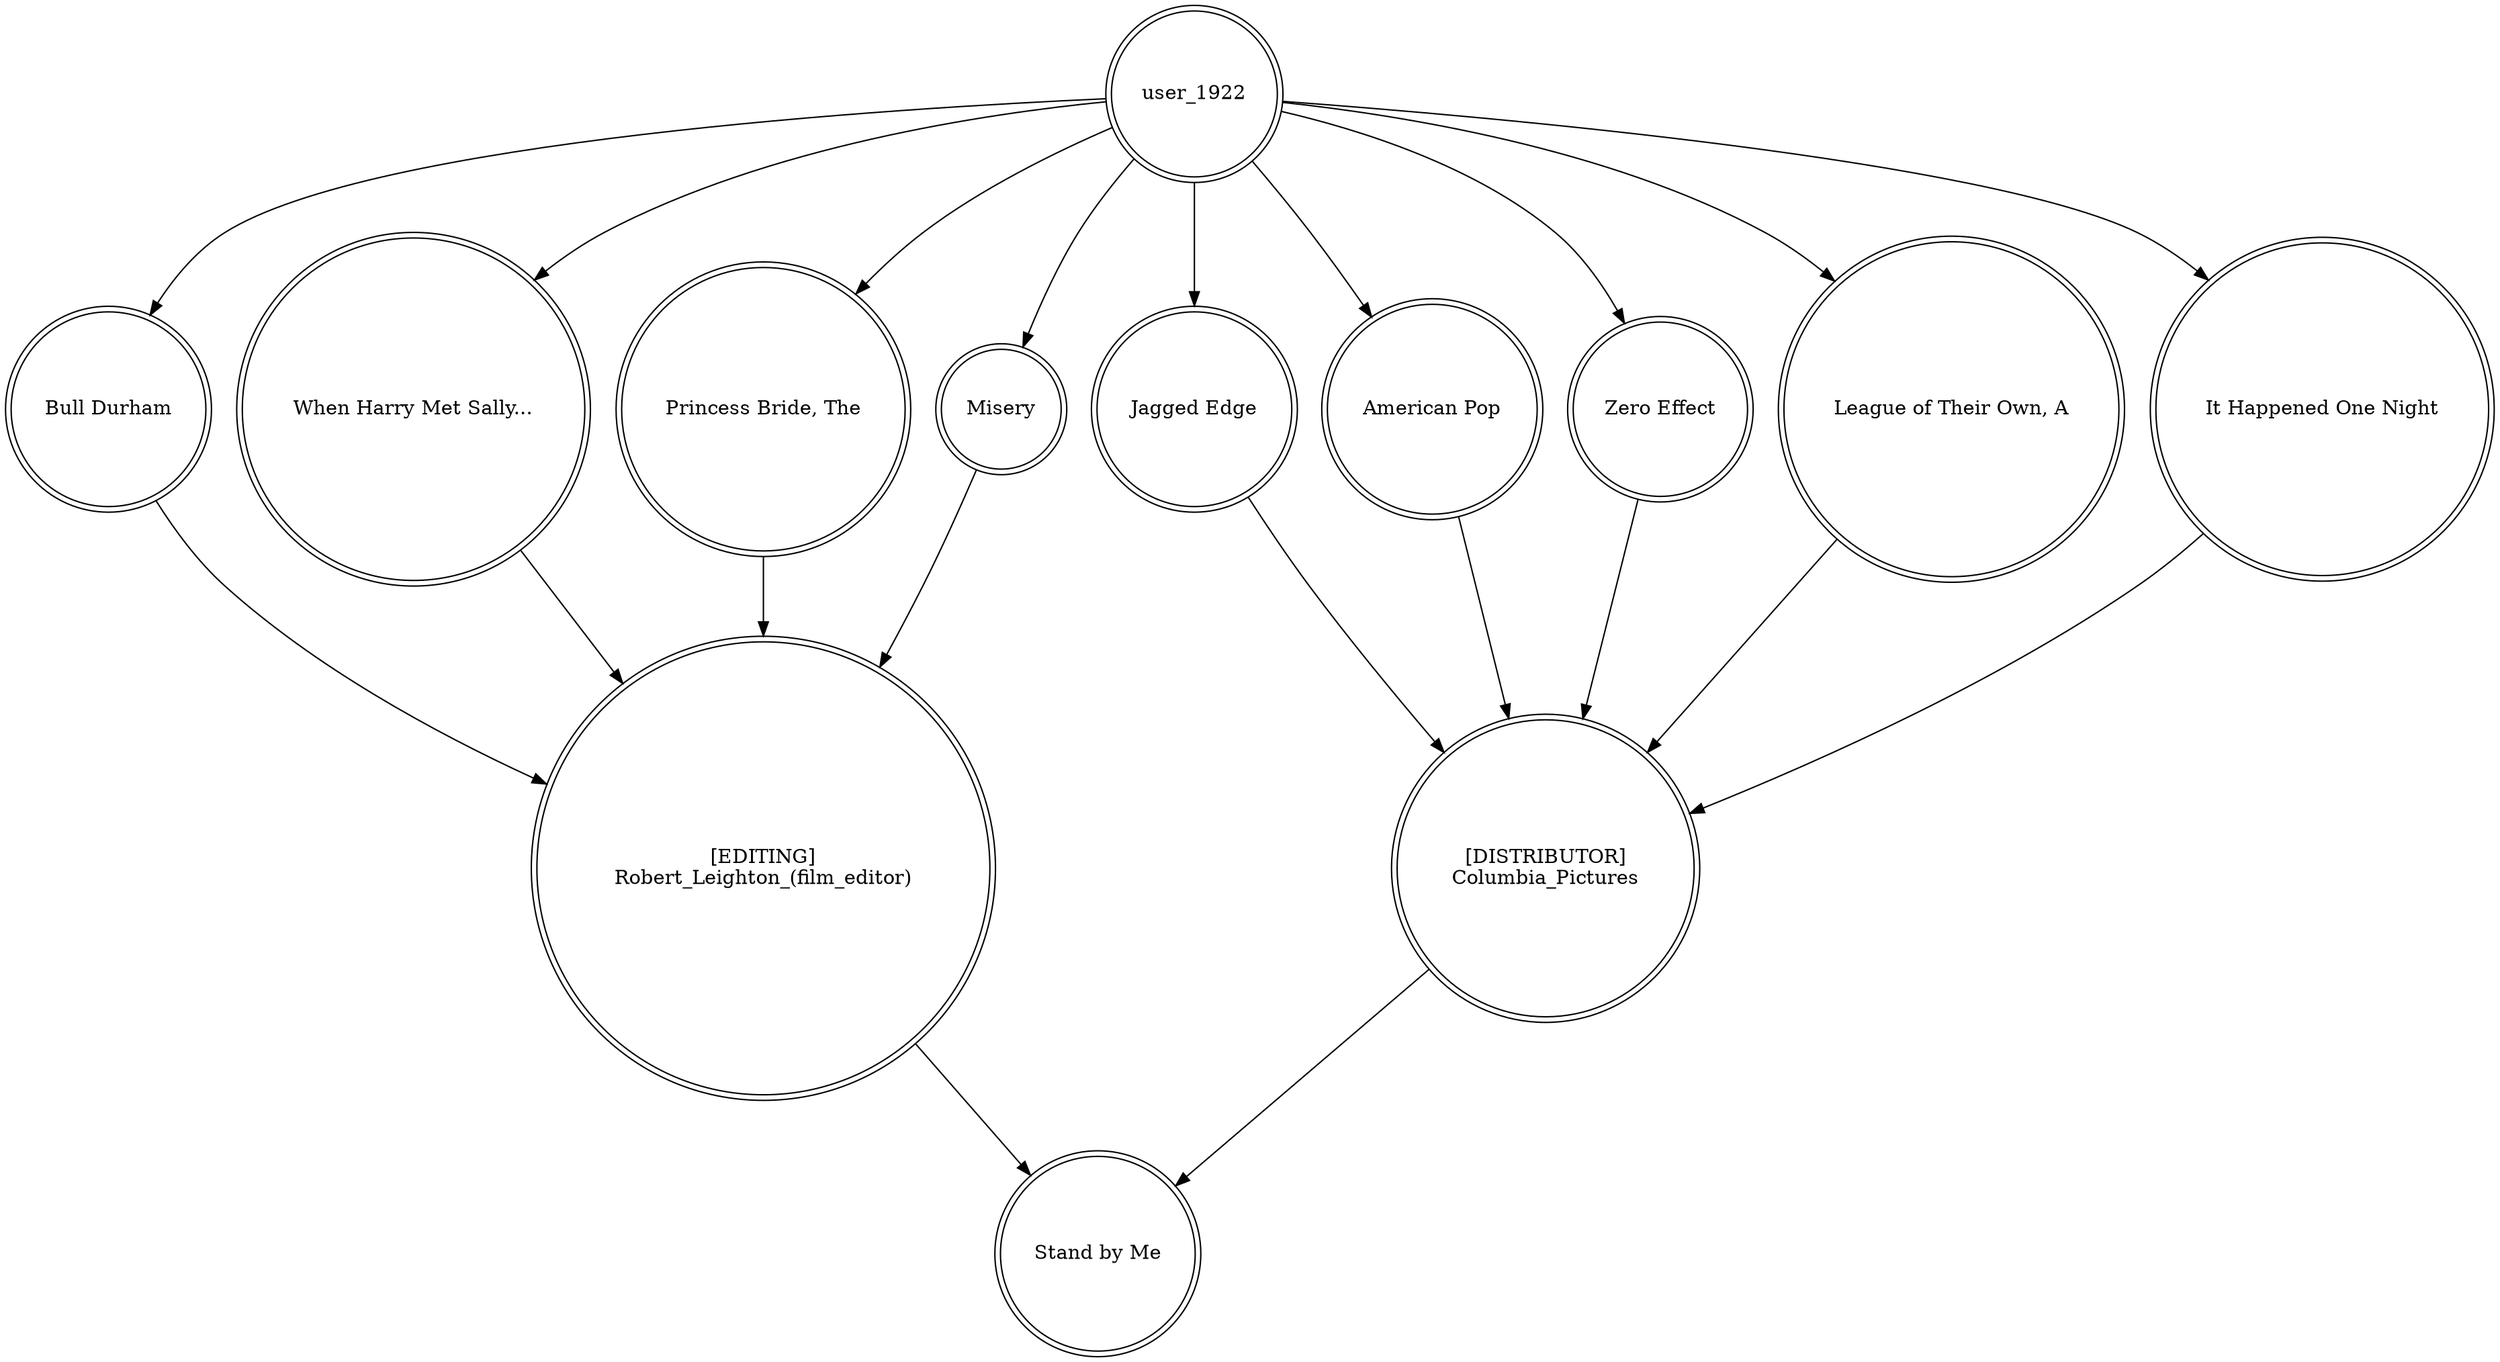 digraph finite_state_machine {
	node [shape=doublecircle]
	user_1922 -> "Bull Durham"
	"[EDITING]
Robert_Leighton_(film_editor)" -> "Stand by Me"
	user_1922 -> "Jagged Edge"
	"American Pop" -> "[DISTRIBUTOR]
Columbia_Pictures"
	"When Harry Met Sally..." -> "[EDITING]
Robert_Leighton_(film_editor)"
	user_1922 -> "Princess Bride, The"
	"Zero Effect" -> "[DISTRIBUTOR]
Columbia_Pictures"
	user_1922 -> "Zero Effect"
	"League of Their Own, A" -> "[DISTRIBUTOR]
Columbia_Pictures"
	"Bull Durham" -> "[EDITING]
Robert_Leighton_(film_editor)"
	Misery -> "[EDITING]
Robert_Leighton_(film_editor)"
	"Princess Bride, The" -> "[EDITING]
Robert_Leighton_(film_editor)"
	user_1922 -> "League of Their Own, A"
	user_1922 -> "When Harry Met Sally..."
	"Jagged Edge" -> "[DISTRIBUTOR]
Columbia_Pictures"
	user_1922 -> "American Pop"
	"It Happened One Night" -> "[DISTRIBUTOR]
Columbia_Pictures"
	user_1922 -> Misery
	user_1922 -> "It Happened One Night"
	"[DISTRIBUTOR]
Columbia_Pictures" -> "Stand by Me"
}
